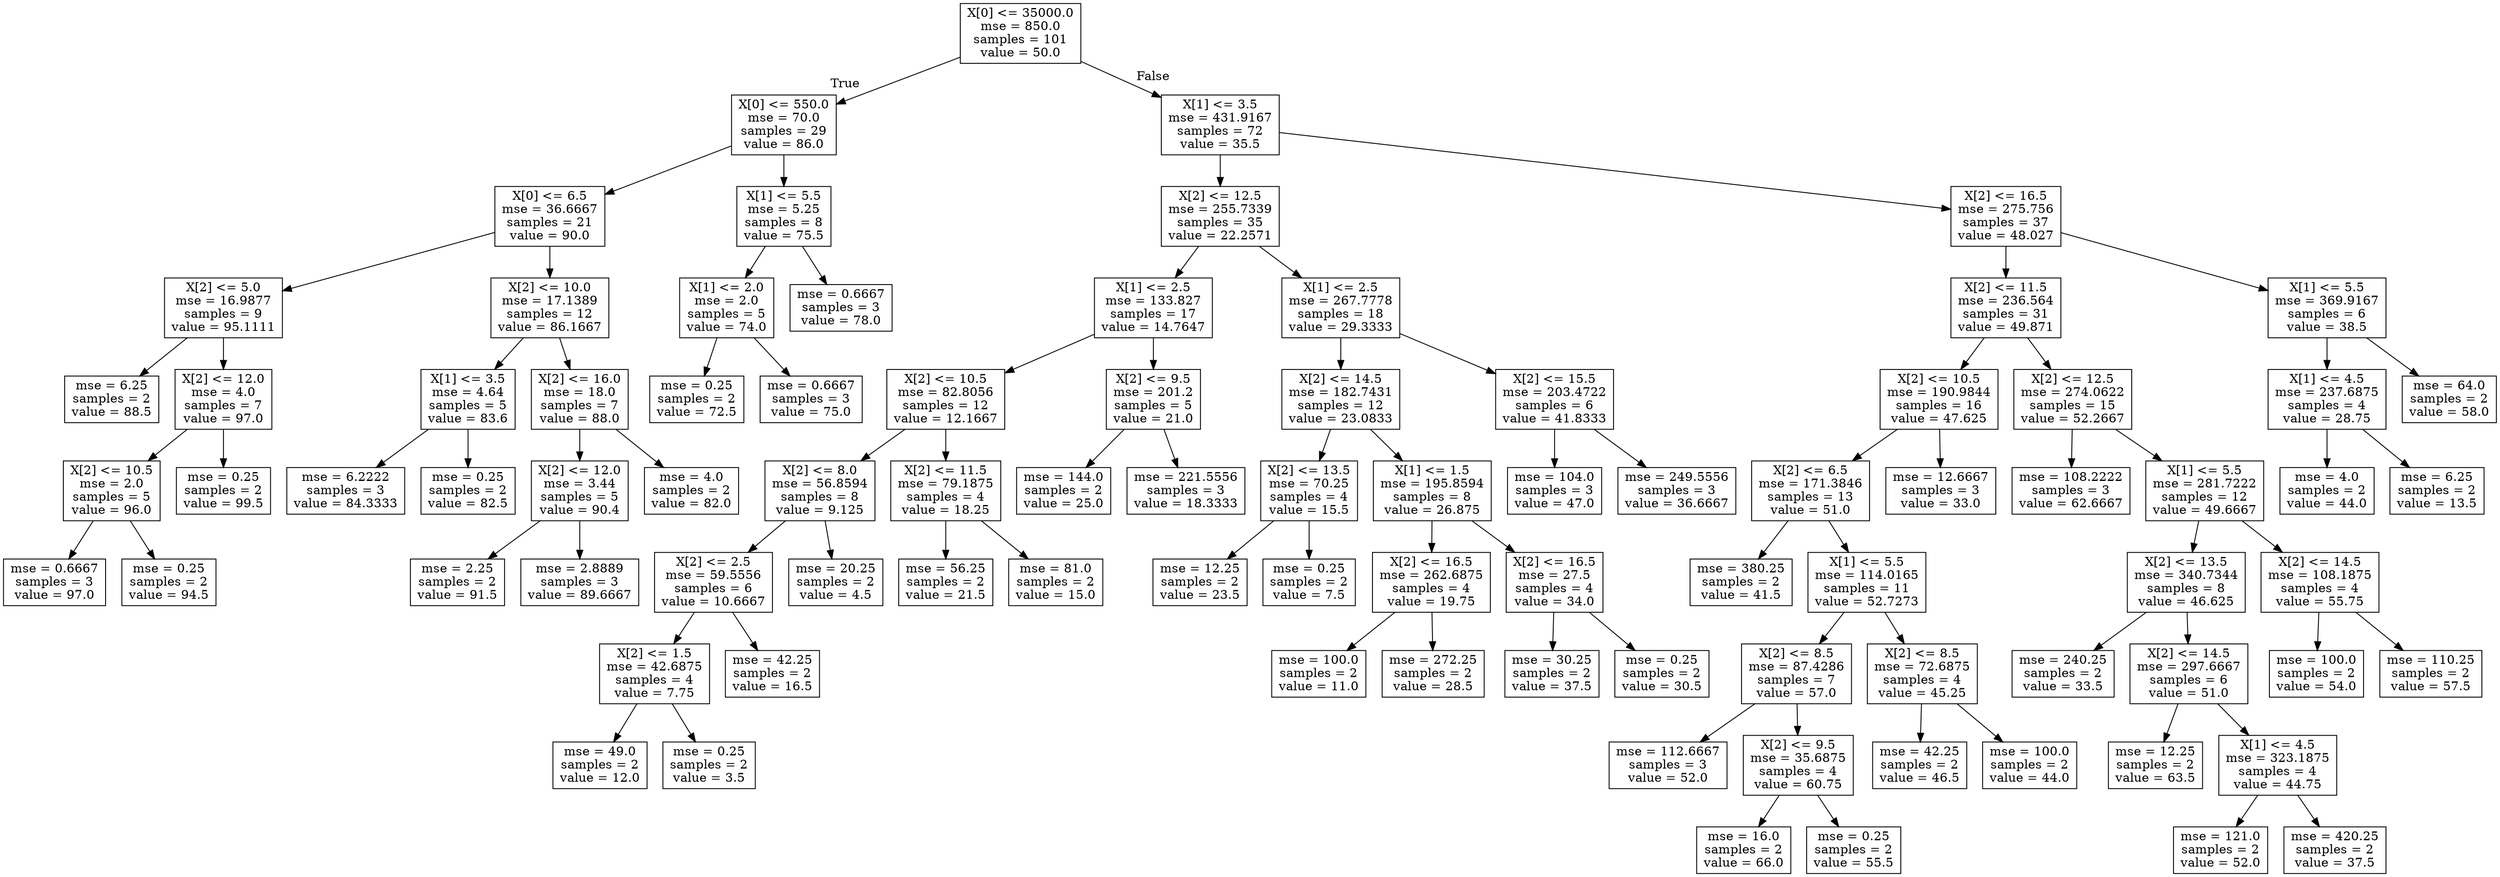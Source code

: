 digraph Tree {
node [shape=box] ;
0 [label="X[0] <= 35000.0\nmse = 850.0\nsamples = 101\nvalue = 50.0"] ;
1 [label="X[0] <= 550.0\nmse = 70.0\nsamples = 29\nvalue = 86.0"] ;
0 -> 1 [labeldistance=2.5, labelangle=45, headlabel="True"] ;
2 [label="X[0] <= 6.5\nmse = 36.6667\nsamples = 21\nvalue = 90.0"] ;
1 -> 2 ;
3 [label="X[2] <= 5.0\nmse = 16.9877\nsamples = 9\nvalue = 95.1111"] ;
2 -> 3 ;
4 [label="mse = 6.25\nsamples = 2\nvalue = 88.5"] ;
3 -> 4 ;
5 [label="X[2] <= 12.0\nmse = 4.0\nsamples = 7\nvalue = 97.0"] ;
3 -> 5 ;
6 [label="X[2] <= 10.5\nmse = 2.0\nsamples = 5\nvalue = 96.0"] ;
5 -> 6 ;
7 [label="mse = 0.6667\nsamples = 3\nvalue = 97.0"] ;
6 -> 7 ;
8 [label="mse = 0.25\nsamples = 2\nvalue = 94.5"] ;
6 -> 8 ;
9 [label="mse = 0.25\nsamples = 2\nvalue = 99.5"] ;
5 -> 9 ;
10 [label="X[2] <= 10.0\nmse = 17.1389\nsamples = 12\nvalue = 86.1667"] ;
2 -> 10 ;
11 [label="X[1] <= 3.5\nmse = 4.64\nsamples = 5\nvalue = 83.6"] ;
10 -> 11 ;
12 [label="mse = 6.2222\nsamples = 3\nvalue = 84.3333"] ;
11 -> 12 ;
13 [label="mse = 0.25\nsamples = 2\nvalue = 82.5"] ;
11 -> 13 ;
14 [label="X[2] <= 16.0\nmse = 18.0\nsamples = 7\nvalue = 88.0"] ;
10 -> 14 ;
15 [label="X[2] <= 12.0\nmse = 3.44\nsamples = 5\nvalue = 90.4"] ;
14 -> 15 ;
16 [label="mse = 2.25\nsamples = 2\nvalue = 91.5"] ;
15 -> 16 ;
17 [label="mse = 2.8889\nsamples = 3\nvalue = 89.6667"] ;
15 -> 17 ;
18 [label="mse = 4.0\nsamples = 2\nvalue = 82.0"] ;
14 -> 18 ;
19 [label="X[1] <= 5.5\nmse = 5.25\nsamples = 8\nvalue = 75.5"] ;
1 -> 19 ;
20 [label="X[1] <= 2.0\nmse = 2.0\nsamples = 5\nvalue = 74.0"] ;
19 -> 20 ;
21 [label="mse = 0.25\nsamples = 2\nvalue = 72.5"] ;
20 -> 21 ;
22 [label="mse = 0.6667\nsamples = 3\nvalue = 75.0"] ;
20 -> 22 ;
23 [label="mse = 0.6667\nsamples = 3\nvalue = 78.0"] ;
19 -> 23 ;
24 [label="X[1] <= 3.5\nmse = 431.9167\nsamples = 72\nvalue = 35.5"] ;
0 -> 24 [labeldistance=2.5, labelangle=-45, headlabel="False"] ;
25 [label="X[2] <= 12.5\nmse = 255.7339\nsamples = 35\nvalue = 22.2571"] ;
24 -> 25 ;
26 [label="X[1] <= 2.5\nmse = 133.827\nsamples = 17\nvalue = 14.7647"] ;
25 -> 26 ;
27 [label="X[2] <= 10.5\nmse = 82.8056\nsamples = 12\nvalue = 12.1667"] ;
26 -> 27 ;
28 [label="X[2] <= 8.0\nmse = 56.8594\nsamples = 8\nvalue = 9.125"] ;
27 -> 28 ;
29 [label="X[2] <= 2.5\nmse = 59.5556\nsamples = 6\nvalue = 10.6667"] ;
28 -> 29 ;
30 [label="X[2] <= 1.5\nmse = 42.6875\nsamples = 4\nvalue = 7.75"] ;
29 -> 30 ;
31 [label="mse = 49.0\nsamples = 2\nvalue = 12.0"] ;
30 -> 31 ;
32 [label="mse = 0.25\nsamples = 2\nvalue = 3.5"] ;
30 -> 32 ;
33 [label="mse = 42.25\nsamples = 2\nvalue = 16.5"] ;
29 -> 33 ;
34 [label="mse = 20.25\nsamples = 2\nvalue = 4.5"] ;
28 -> 34 ;
35 [label="X[2] <= 11.5\nmse = 79.1875\nsamples = 4\nvalue = 18.25"] ;
27 -> 35 ;
36 [label="mse = 56.25\nsamples = 2\nvalue = 21.5"] ;
35 -> 36 ;
37 [label="mse = 81.0\nsamples = 2\nvalue = 15.0"] ;
35 -> 37 ;
38 [label="X[2] <= 9.5\nmse = 201.2\nsamples = 5\nvalue = 21.0"] ;
26 -> 38 ;
39 [label="mse = 144.0\nsamples = 2\nvalue = 25.0"] ;
38 -> 39 ;
40 [label="mse = 221.5556\nsamples = 3\nvalue = 18.3333"] ;
38 -> 40 ;
41 [label="X[1] <= 2.5\nmse = 267.7778\nsamples = 18\nvalue = 29.3333"] ;
25 -> 41 ;
42 [label="X[2] <= 14.5\nmse = 182.7431\nsamples = 12\nvalue = 23.0833"] ;
41 -> 42 ;
43 [label="X[2] <= 13.5\nmse = 70.25\nsamples = 4\nvalue = 15.5"] ;
42 -> 43 ;
44 [label="mse = 12.25\nsamples = 2\nvalue = 23.5"] ;
43 -> 44 ;
45 [label="mse = 0.25\nsamples = 2\nvalue = 7.5"] ;
43 -> 45 ;
46 [label="X[1] <= 1.5\nmse = 195.8594\nsamples = 8\nvalue = 26.875"] ;
42 -> 46 ;
47 [label="X[2] <= 16.5\nmse = 262.6875\nsamples = 4\nvalue = 19.75"] ;
46 -> 47 ;
48 [label="mse = 100.0\nsamples = 2\nvalue = 11.0"] ;
47 -> 48 ;
49 [label="mse = 272.25\nsamples = 2\nvalue = 28.5"] ;
47 -> 49 ;
50 [label="X[2] <= 16.5\nmse = 27.5\nsamples = 4\nvalue = 34.0"] ;
46 -> 50 ;
51 [label="mse = 30.25\nsamples = 2\nvalue = 37.5"] ;
50 -> 51 ;
52 [label="mse = 0.25\nsamples = 2\nvalue = 30.5"] ;
50 -> 52 ;
53 [label="X[2] <= 15.5\nmse = 203.4722\nsamples = 6\nvalue = 41.8333"] ;
41 -> 53 ;
54 [label="mse = 104.0\nsamples = 3\nvalue = 47.0"] ;
53 -> 54 ;
55 [label="mse = 249.5556\nsamples = 3\nvalue = 36.6667"] ;
53 -> 55 ;
56 [label="X[2] <= 16.5\nmse = 275.756\nsamples = 37\nvalue = 48.027"] ;
24 -> 56 ;
57 [label="X[2] <= 11.5\nmse = 236.564\nsamples = 31\nvalue = 49.871"] ;
56 -> 57 ;
58 [label="X[2] <= 10.5\nmse = 190.9844\nsamples = 16\nvalue = 47.625"] ;
57 -> 58 ;
59 [label="X[2] <= 6.5\nmse = 171.3846\nsamples = 13\nvalue = 51.0"] ;
58 -> 59 ;
60 [label="mse = 380.25\nsamples = 2\nvalue = 41.5"] ;
59 -> 60 ;
61 [label="X[1] <= 5.5\nmse = 114.0165\nsamples = 11\nvalue = 52.7273"] ;
59 -> 61 ;
62 [label="X[2] <= 8.5\nmse = 87.4286\nsamples = 7\nvalue = 57.0"] ;
61 -> 62 ;
63 [label="mse = 112.6667\nsamples = 3\nvalue = 52.0"] ;
62 -> 63 ;
64 [label="X[2] <= 9.5\nmse = 35.6875\nsamples = 4\nvalue = 60.75"] ;
62 -> 64 ;
65 [label="mse = 16.0\nsamples = 2\nvalue = 66.0"] ;
64 -> 65 ;
66 [label="mse = 0.25\nsamples = 2\nvalue = 55.5"] ;
64 -> 66 ;
67 [label="X[2] <= 8.5\nmse = 72.6875\nsamples = 4\nvalue = 45.25"] ;
61 -> 67 ;
68 [label="mse = 42.25\nsamples = 2\nvalue = 46.5"] ;
67 -> 68 ;
69 [label="mse = 100.0\nsamples = 2\nvalue = 44.0"] ;
67 -> 69 ;
70 [label="mse = 12.6667\nsamples = 3\nvalue = 33.0"] ;
58 -> 70 ;
71 [label="X[2] <= 12.5\nmse = 274.0622\nsamples = 15\nvalue = 52.2667"] ;
57 -> 71 ;
72 [label="mse = 108.2222\nsamples = 3\nvalue = 62.6667"] ;
71 -> 72 ;
73 [label="X[1] <= 5.5\nmse = 281.7222\nsamples = 12\nvalue = 49.6667"] ;
71 -> 73 ;
74 [label="X[2] <= 13.5\nmse = 340.7344\nsamples = 8\nvalue = 46.625"] ;
73 -> 74 ;
75 [label="mse = 240.25\nsamples = 2\nvalue = 33.5"] ;
74 -> 75 ;
76 [label="X[2] <= 14.5\nmse = 297.6667\nsamples = 6\nvalue = 51.0"] ;
74 -> 76 ;
77 [label="mse = 12.25\nsamples = 2\nvalue = 63.5"] ;
76 -> 77 ;
78 [label="X[1] <= 4.5\nmse = 323.1875\nsamples = 4\nvalue = 44.75"] ;
76 -> 78 ;
79 [label="mse = 121.0\nsamples = 2\nvalue = 52.0"] ;
78 -> 79 ;
80 [label="mse = 420.25\nsamples = 2\nvalue = 37.5"] ;
78 -> 80 ;
81 [label="X[2] <= 14.5\nmse = 108.1875\nsamples = 4\nvalue = 55.75"] ;
73 -> 81 ;
82 [label="mse = 100.0\nsamples = 2\nvalue = 54.0"] ;
81 -> 82 ;
83 [label="mse = 110.25\nsamples = 2\nvalue = 57.5"] ;
81 -> 83 ;
84 [label="X[1] <= 5.5\nmse = 369.9167\nsamples = 6\nvalue = 38.5"] ;
56 -> 84 ;
85 [label="X[1] <= 4.5\nmse = 237.6875\nsamples = 4\nvalue = 28.75"] ;
84 -> 85 ;
86 [label="mse = 4.0\nsamples = 2\nvalue = 44.0"] ;
85 -> 86 ;
87 [label="mse = 6.25\nsamples = 2\nvalue = 13.5"] ;
85 -> 87 ;
88 [label="mse = 64.0\nsamples = 2\nvalue = 58.0"] ;
84 -> 88 ;
}